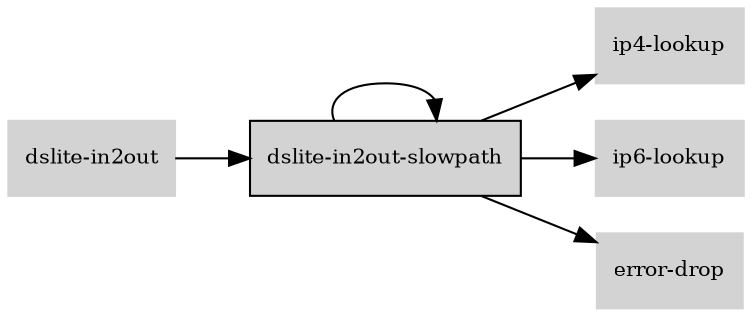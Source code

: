digraph "dslite_in2out_slowpath_subgraph" {
  rankdir=LR;
  node [shape=box, style=filled, fontsize=10, color=lightgray, fontcolor=black, fillcolor=lightgray];
  "dslite-in2out-slowpath" [color=black, fontcolor=black, fillcolor=lightgray];
  edge [fontsize=8];
  "dslite-in2out" -> "dslite-in2out-slowpath";
  "dslite-in2out-slowpath" -> "ip4-lookup";
  "dslite-in2out-slowpath" -> "ip6-lookup";
  "dslite-in2out-slowpath" -> "error-drop";
  "dslite-in2out-slowpath" -> "dslite-in2out-slowpath";
}
